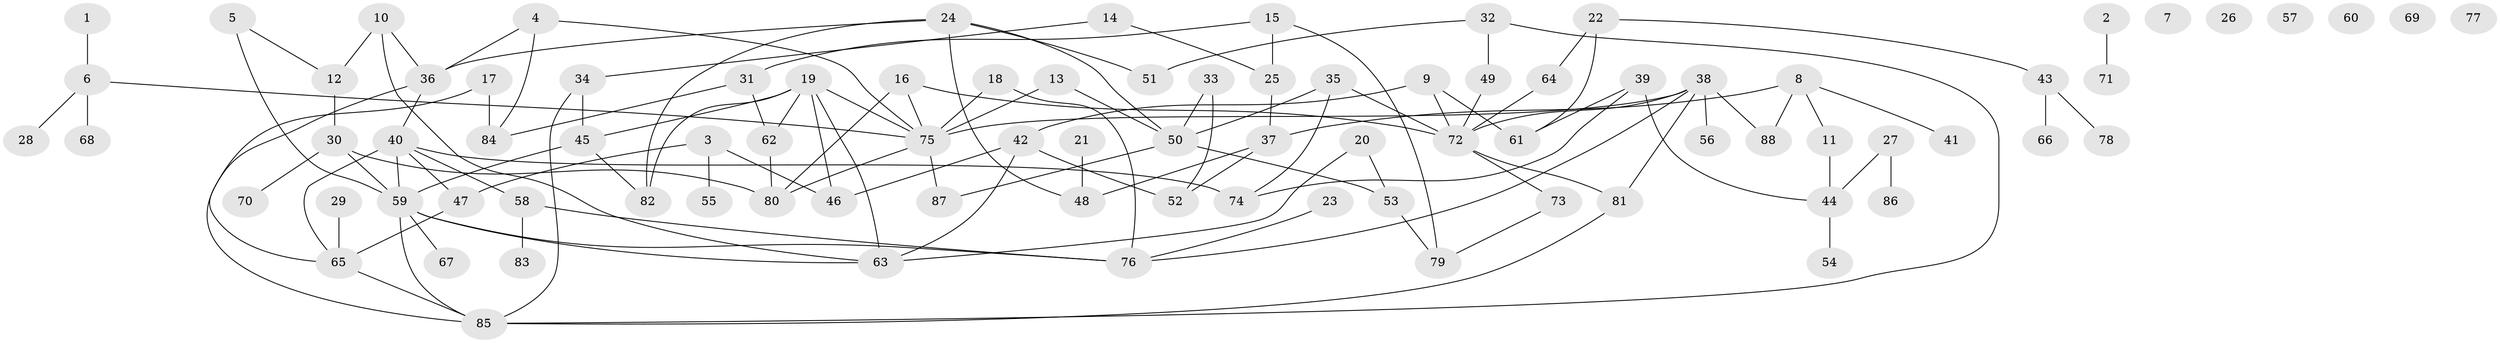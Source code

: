 // Generated by graph-tools (version 1.1) at 2025/39/03/09/25 04:39:10]
// undirected, 88 vertices, 122 edges
graph export_dot {
graph [start="1"]
  node [color=gray90,style=filled];
  1;
  2;
  3;
  4;
  5;
  6;
  7;
  8;
  9;
  10;
  11;
  12;
  13;
  14;
  15;
  16;
  17;
  18;
  19;
  20;
  21;
  22;
  23;
  24;
  25;
  26;
  27;
  28;
  29;
  30;
  31;
  32;
  33;
  34;
  35;
  36;
  37;
  38;
  39;
  40;
  41;
  42;
  43;
  44;
  45;
  46;
  47;
  48;
  49;
  50;
  51;
  52;
  53;
  54;
  55;
  56;
  57;
  58;
  59;
  60;
  61;
  62;
  63;
  64;
  65;
  66;
  67;
  68;
  69;
  70;
  71;
  72;
  73;
  74;
  75;
  76;
  77;
  78;
  79;
  80;
  81;
  82;
  83;
  84;
  85;
  86;
  87;
  88;
  1 -- 6;
  2 -- 71;
  3 -- 46;
  3 -- 47;
  3 -- 55;
  4 -- 36;
  4 -- 75;
  4 -- 84;
  5 -- 12;
  5 -- 59;
  6 -- 28;
  6 -- 68;
  6 -- 75;
  8 -- 11;
  8 -- 37;
  8 -- 41;
  8 -- 88;
  9 -- 42;
  9 -- 61;
  9 -- 72;
  10 -- 12;
  10 -- 36;
  10 -- 63;
  11 -- 44;
  12 -- 30;
  13 -- 50;
  13 -- 75;
  14 -- 25;
  14 -- 34;
  15 -- 25;
  15 -- 31;
  15 -- 79;
  16 -- 72;
  16 -- 75;
  16 -- 80;
  17 -- 84;
  17 -- 85;
  18 -- 75;
  18 -- 76;
  19 -- 45;
  19 -- 46;
  19 -- 62;
  19 -- 63;
  19 -- 75;
  19 -- 82;
  20 -- 53;
  20 -- 63;
  21 -- 48;
  22 -- 43;
  22 -- 61;
  22 -- 64;
  23 -- 76;
  24 -- 36;
  24 -- 48;
  24 -- 50;
  24 -- 51;
  24 -- 82;
  25 -- 37;
  27 -- 44;
  27 -- 86;
  29 -- 65;
  30 -- 59;
  30 -- 70;
  30 -- 80;
  31 -- 62;
  31 -- 84;
  32 -- 49;
  32 -- 51;
  32 -- 85;
  33 -- 50;
  33 -- 52;
  34 -- 45;
  34 -- 85;
  35 -- 50;
  35 -- 72;
  35 -- 74;
  36 -- 40;
  36 -- 65;
  37 -- 48;
  37 -- 52;
  38 -- 56;
  38 -- 72;
  38 -- 75;
  38 -- 76;
  38 -- 81;
  38 -- 88;
  39 -- 44;
  39 -- 61;
  39 -- 74;
  40 -- 47;
  40 -- 58;
  40 -- 59;
  40 -- 65;
  40 -- 74;
  42 -- 46;
  42 -- 52;
  42 -- 63;
  43 -- 66;
  43 -- 78;
  44 -- 54;
  45 -- 59;
  45 -- 82;
  47 -- 65;
  49 -- 72;
  50 -- 53;
  50 -- 87;
  53 -- 79;
  58 -- 76;
  58 -- 83;
  59 -- 63;
  59 -- 67;
  59 -- 76;
  59 -- 85;
  62 -- 80;
  64 -- 72;
  65 -- 85;
  72 -- 73;
  72 -- 81;
  73 -- 79;
  75 -- 80;
  75 -- 87;
  81 -- 85;
}

